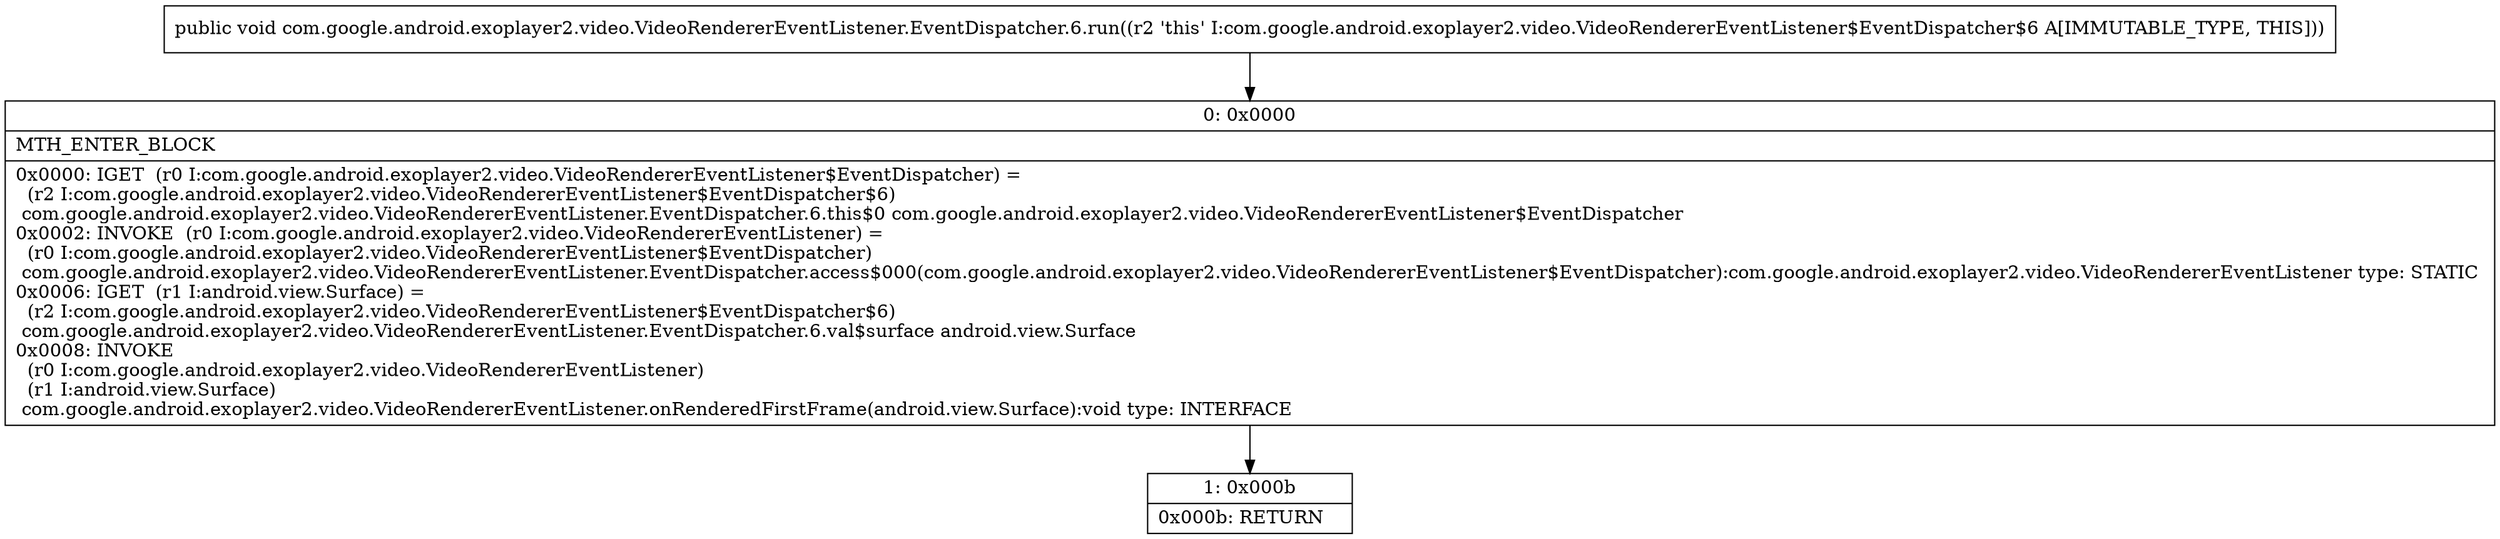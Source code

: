 digraph "CFG forcom.google.android.exoplayer2.video.VideoRendererEventListener.EventDispatcher.6.run()V" {
Node_0 [shape=record,label="{0\:\ 0x0000|MTH_ENTER_BLOCK\l|0x0000: IGET  (r0 I:com.google.android.exoplayer2.video.VideoRendererEventListener$EventDispatcher) = \l  (r2 I:com.google.android.exoplayer2.video.VideoRendererEventListener$EventDispatcher$6)\l com.google.android.exoplayer2.video.VideoRendererEventListener.EventDispatcher.6.this$0 com.google.android.exoplayer2.video.VideoRendererEventListener$EventDispatcher \l0x0002: INVOKE  (r0 I:com.google.android.exoplayer2.video.VideoRendererEventListener) = \l  (r0 I:com.google.android.exoplayer2.video.VideoRendererEventListener$EventDispatcher)\l com.google.android.exoplayer2.video.VideoRendererEventListener.EventDispatcher.access$000(com.google.android.exoplayer2.video.VideoRendererEventListener$EventDispatcher):com.google.android.exoplayer2.video.VideoRendererEventListener type: STATIC \l0x0006: IGET  (r1 I:android.view.Surface) = \l  (r2 I:com.google.android.exoplayer2.video.VideoRendererEventListener$EventDispatcher$6)\l com.google.android.exoplayer2.video.VideoRendererEventListener.EventDispatcher.6.val$surface android.view.Surface \l0x0008: INVOKE  \l  (r0 I:com.google.android.exoplayer2.video.VideoRendererEventListener)\l  (r1 I:android.view.Surface)\l com.google.android.exoplayer2.video.VideoRendererEventListener.onRenderedFirstFrame(android.view.Surface):void type: INTERFACE \l}"];
Node_1 [shape=record,label="{1\:\ 0x000b|0x000b: RETURN   \l}"];
MethodNode[shape=record,label="{public void com.google.android.exoplayer2.video.VideoRendererEventListener.EventDispatcher.6.run((r2 'this' I:com.google.android.exoplayer2.video.VideoRendererEventListener$EventDispatcher$6 A[IMMUTABLE_TYPE, THIS])) }"];
MethodNode -> Node_0;
Node_0 -> Node_1;
}

